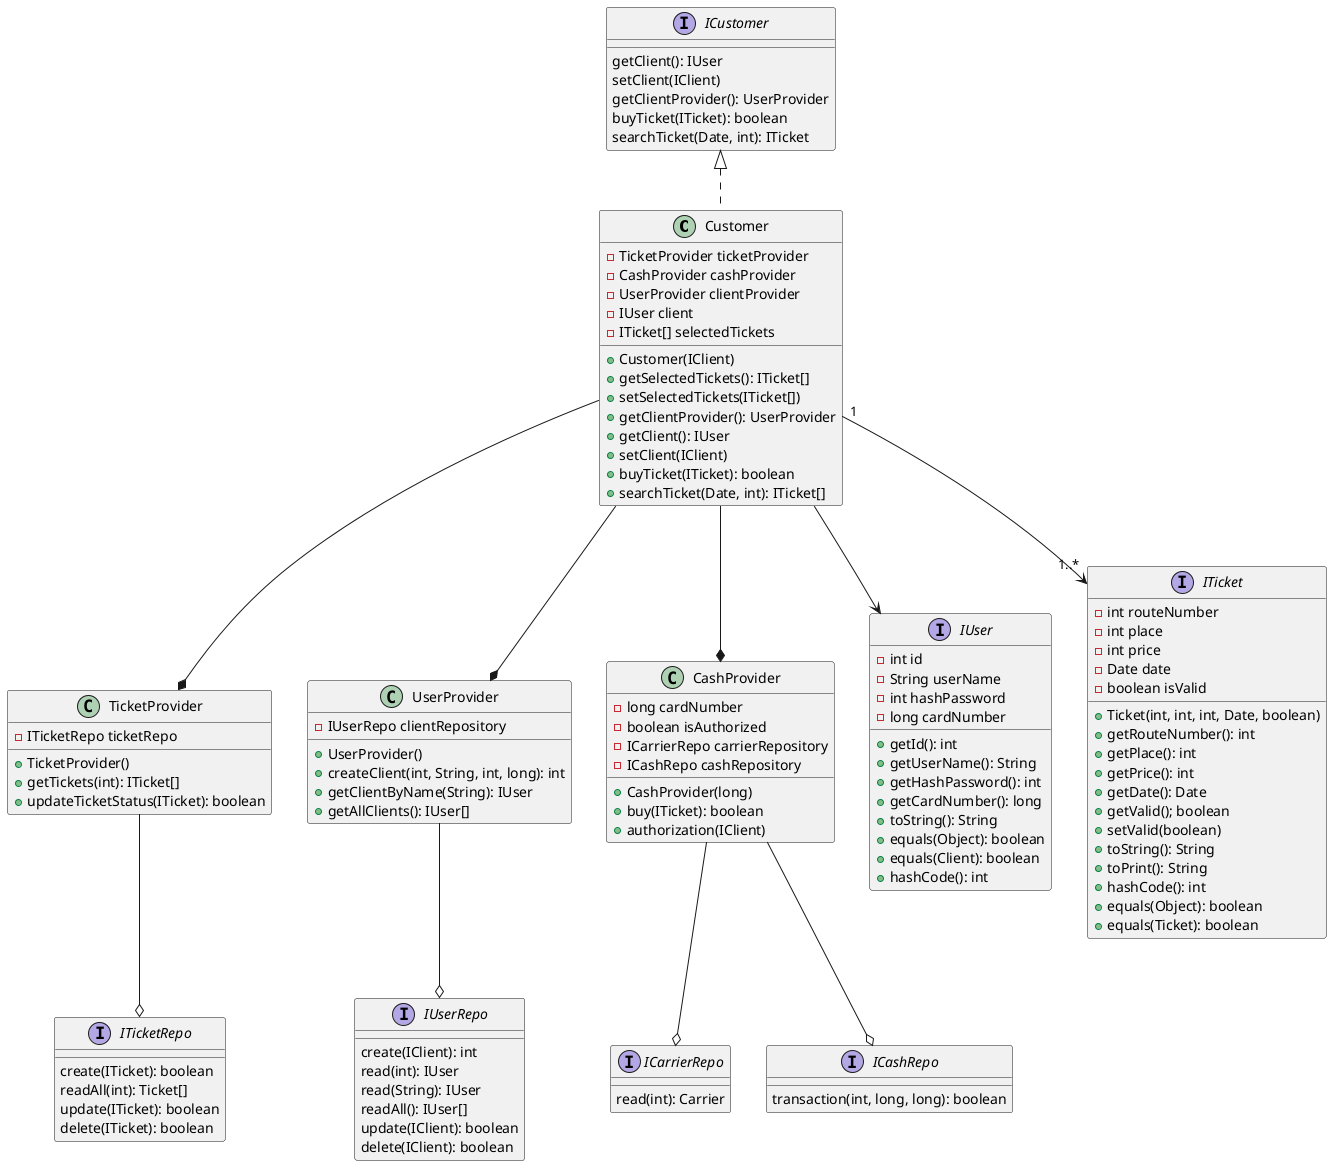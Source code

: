 @startuml
'https://plantuml.com/class-diagram

class Customer implements ICustomer {
    - TicketProvider ticketProvider
    - CashProvider cashProvider
    - UserProvider clientProvider
    - IUser client
    - ITicket[] selectedTickets

    + Customer(IClient)
    + getSelectedTickets(): ITicket[]
    + setSelectedTickets(ITicket[])
    + getClientProvider(): UserProvider
    + getClient(): IUser
    + setClient(IClient)
    + buyTicket(ITicket): boolean
    + searchTicket(Date, int): ITicket[]
}

class TicketProvider {
    - ITicketRepo ticketRepo

    + TicketProvider()
    + getTickets(int): ITicket[]
    + updateTicketStatus(ITicket): boolean
}

class UserProvider {
    - IUserRepo clientRepository

    + UserProvider()
    + createClient(int, String, int, long): int
    + getClientByName(String): IUser
    + getAllClients(): IUser[]
}

class CashProvider {
    - long cardNumber
    - boolean isAuthorized
    - ICarrierRepo carrierRepository
    - ICashRepo cashRepository

    + CashProvider(long)
    + buy(ITicket): boolean
    + authorization(IClient)
}

interface IUser {
    - int id
    - String userName
    - int hashPassword
    - long cardNumber

    + getId(): int
    + getUserName(): String
    + getHashPassword(): int
    + getCardNumber(): long
    + toString(): String
    + equals(Object): boolean
    + equals(Client): boolean
    + hashCode(): int
}

interface ITicket {
    - int routeNumber
    - int place
    - int price
    - Date date
    - boolean isValid

    + Ticket(int, int, int, Date, boolean)
    + getRouteNumber(): int
    + getPlace(): int
    + getPrice(): int
    + getDate(): Date
    + getValid(); boolean
    + setValid(boolean)
    + toString(): String
    + toPrint(): String
    + hashCode(): int
    + equals(Object): boolean
    + equals(Ticket): boolean
}

interface ICustomer {
    getClient(): IUser
    setClient(IClient)
    getClientProvider(): UserProvider
    buyTicket(ITicket): boolean
    searchTicket(Date, int): ITicket
}

interface ICarrierRepo {
     read(int): Carrier
}

interface ICashRepo {
    transaction(int, long, long): boolean
}

interface IUserRepo {
    create(IClient): int
    read(int): IUser
    read(String): IUser
    readAll(): IUser[]
    update(IClient): boolean
    delete(IClient): boolean
}

interface ITicketRepo {
    create(ITicket): boolean
    readAll(int): Ticket[]
    update(ITicket): boolean
    delete(ITicket): boolean
}


Customer --* TicketProvider
Customer --* CashProvider
Customer --* UserProvider
Customer --> IUser
Customer "1" --> "1..*" ITicket

TicketProvider --o ITicketRepo
CashProvider --o ICashRepo
CashProvider --o ICarrierRepo
UserProvider --o IUserRepo

@enduml